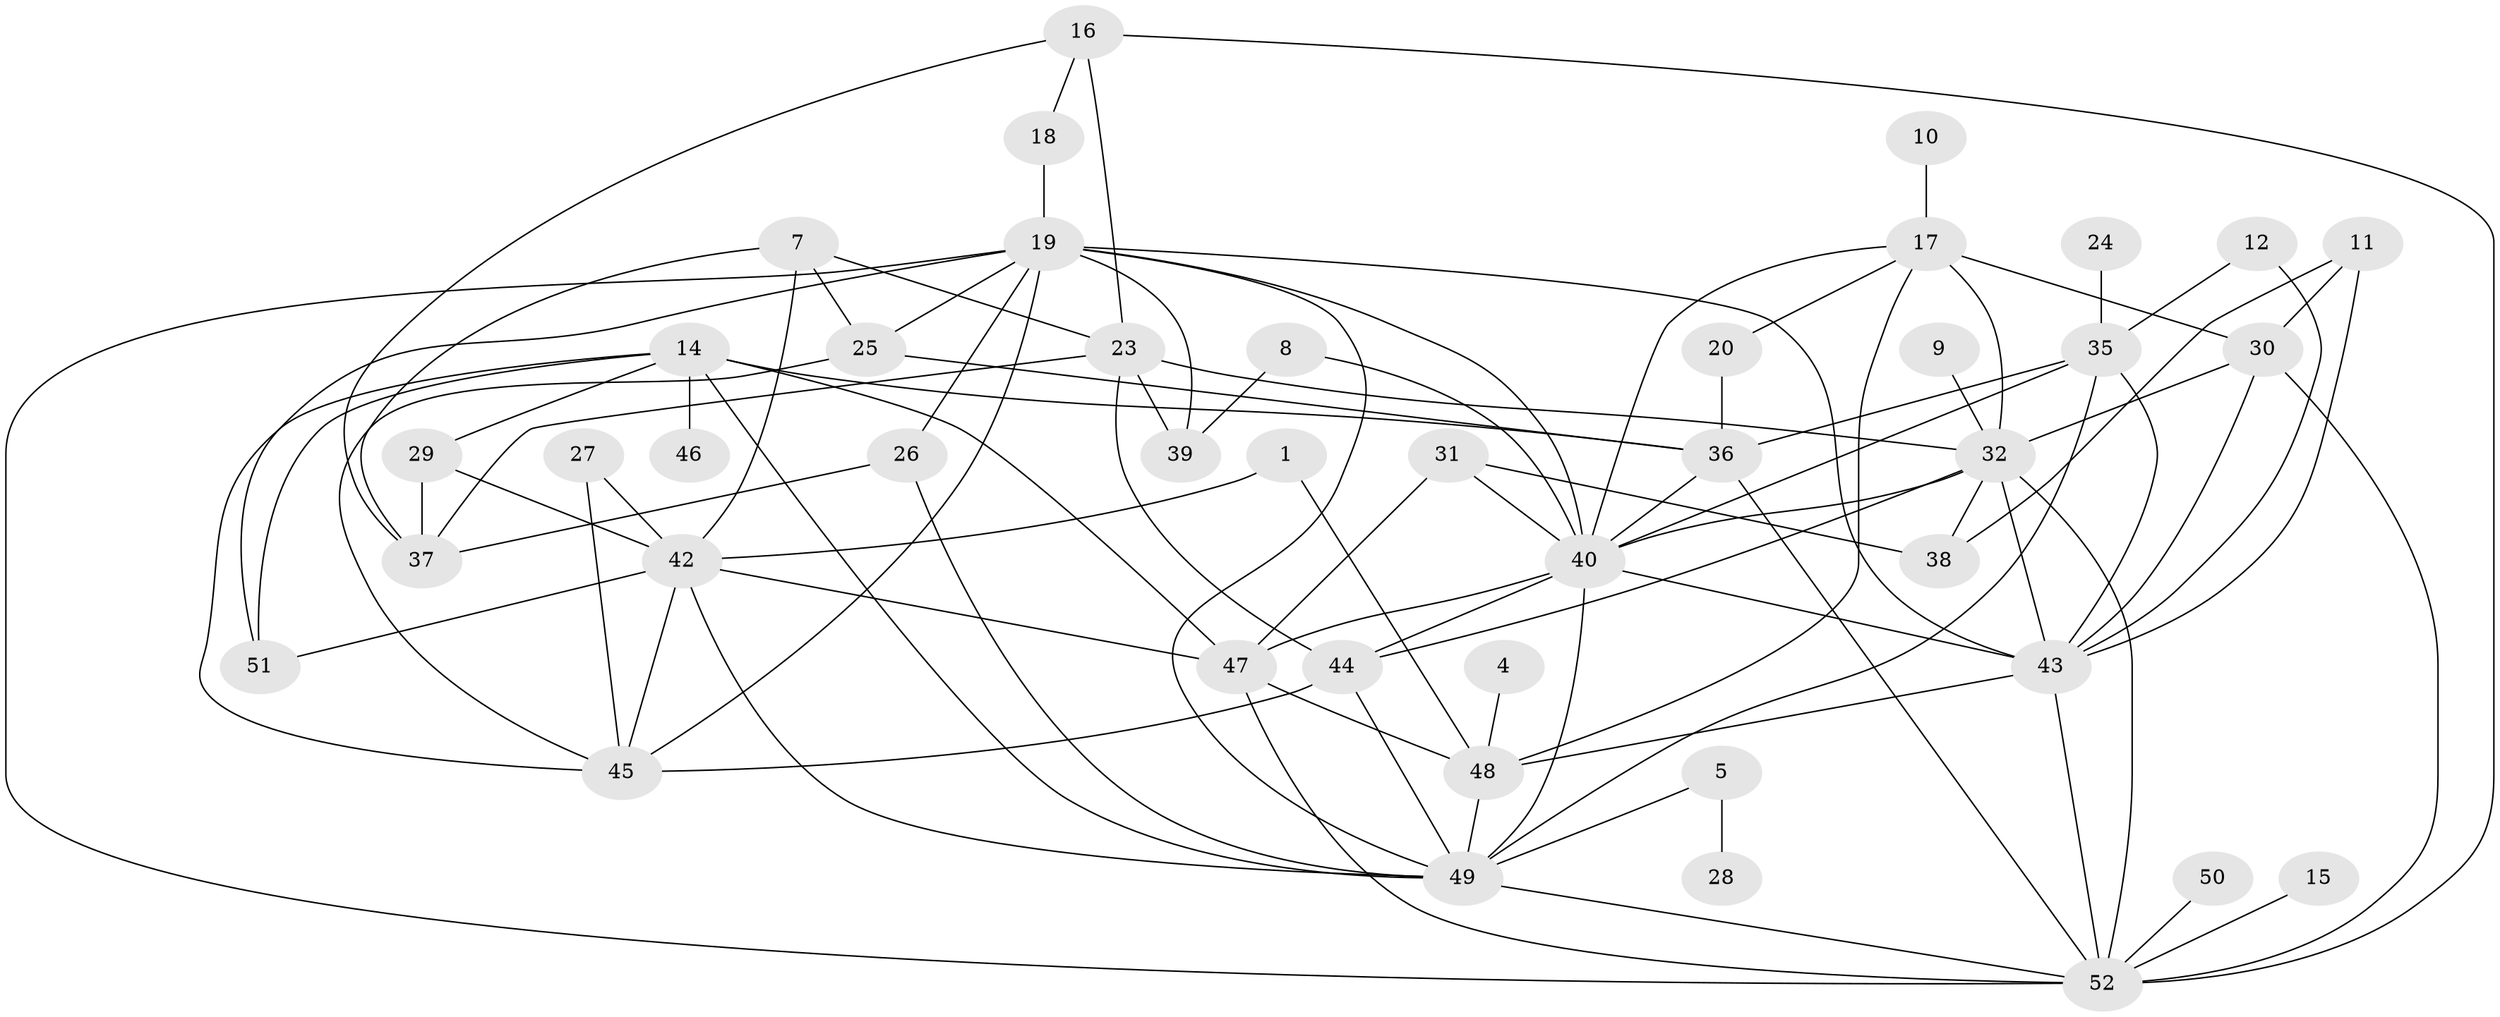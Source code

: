 // original degree distribution, {1: 0.16346153846153846, 2: 0.18269230769230768, 0: 0.08653846153846154, 4: 0.18269230769230768, 3: 0.22115384615384615, 5: 0.07692307692307693, 6: 0.057692307692307696, 9: 0.009615384615384616, 7: 0.009615384615384616, 8: 0.009615384615384616}
// Generated by graph-tools (version 1.1) at 2025/25/03/09/25 03:25:20]
// undirected, 43 vertices, 93 edges
graph export_dot {
graph [start="1"]
  node [color=gray90,style=filled];
  1;
  4;
  5;
  7;
  8;
  9;
  10;
  11;
  12;
  14;
  15;
  16;
  17;
  18;
  19;
  20;
  23;
  24;
  25;
  26;
  27;
  28;
  29;
  30;
  31;
  32;
  35;
  36;
  37;
  38;
  39;
  40;
  42;
  43;
  44;
  45;
  46;
  47;
  48;
  49;
  50;
  51;
  52;
  1 -- 42 [weight=1.0];
  1 -- 48 [weight=1.0];
  4 -- 48 [weight=1.0];
  5 -- 28 [weight=1.0];
  5 -- 49 [weight=1.0];
  7 -- 23 [weight=1.0];
  7 -- 25 [weight=1.0];
  7 -- 37 [weight=1.0];
  7 -- 42 [weight=1.0];
  8 -- 39 [weight=1.0];
  8 -- 40 [weight=1.0];
  9 -- 32 [weight=1.0];
  10 -- 17 [weight=1.0];
  11 -- 30 [weight=1.0];
  11 -- 38 [weight=1.0];
  11 -- 43 [weight=1.0];
  12 -- 35 [weight=1.0];
  12 -- 43 [weight=2.0];
  14 -- 29 [weight=1.0];
  14 -- 36 [weight=1.0];
  14 -- 45 [weight=1.0];
  14 -- 46 [weight=1.0];
  14 -- 47 [weight=1.0];
  14 -- 49 [weight=1.0];
  14 -- 51 [weight=1.0];
  15 -- 52 [weight=1.0];
  16 -- 18 [weight=1.0];
  16 -- 23 [weight=1.0];
  16 -- 37 [weight=1.0];
  16 -- 52 [weight=1.0];
  17 -- 20 [weight=1.0];
  17 -- 30 [weight=2.0];
  17 -- 32 [weight=1.0];
  17 -- 40 [weight=1.0];
  17 -- 48 [weight=1.0];
  18 -- 19 [weight=1.0];
  19 -- 25 [weight=1.0];
  19 -- 26 [weight=1.0];
  19 -- 39 [weight=1.0];
  19 -- 40 [weight=2.0];
  19 -- 43 [weight=1.0];
  19 -- 45 [weight=1.0];
  19 -- 49 [weight=1.0];
  19 -- 51 [weight=1.0];
  19 -- 52 [weight=1.0];
  20 -- 36 [weight=1.0];
  23 -- 32 [weight=1.0];
  23 -- 37 [weight=1.0];
  23 -- 39 [weight=1.0];
  23 -- 44 [weight=1.0];
  24 -- 35 [weight=1.0];
  25 -- 36 [weight=1.0];
  25 -- 45 [weight=1.0];
  26 -- 37 [weight=1.0];
  26 -- 49 [weight=1.0];
  27 -- 42 [weight=1.0];
  27 -- 45 [weight=1.0];
  29 -- 37 [weight=1.0];
  29 -- 42 [weight=1.0];
  30 -- 32 [weight=2.0];
  30 -- 43 [weight=1.0];
  30 -- 52 [weight=1.0];
  31 -- 38 [weight=1.0];
  31 -- 40 [weight=1.0];
  31 -- 47 [weight=1.0];
  32 -- 38 [weight=1.0];
  32 -- 40 [weight=1.0];
  32 -- 43 [weight=2.0];
  32 -- 44 [weight=1.0];
  32 -- 52 [weight=1.0];
  35 -- 36 [weight=1.0];
  35 -- 40 [weight=1.0];
  35 -- 43 [weight=1.0];
  35 -- 49 [weight=1.0];
  36 -- 40 [weight=1.0];
  36 -- 52 [weight=1.0];
  40 -- 43 [weight=1.0];
  40 -- 44 [weight=1.0];
  40 -- 47 [weight=1.0];
  40 -- 49 [weight=1.0];
  42 -- 45 [weight=1.0];
  42 -- 47 [weight=1.0];
  42 -- 49 [weight=1.0];
  42 -- 51 [weight=1.0];
  43 -- 48 [weight=1.0];
  43 -- 52 [weight=1.0];
  44 -- 45 [weight=1.0];
  44 -- 49 [weight=1.0];
  47 -- 48 [weight=1.0];
  47 -- 52 [weight=1.0];
  48 -- 49 [weight=1.0];
  49 -- 52 [weight=1.0];
  50 -- 52 [weight=1.0];
}
